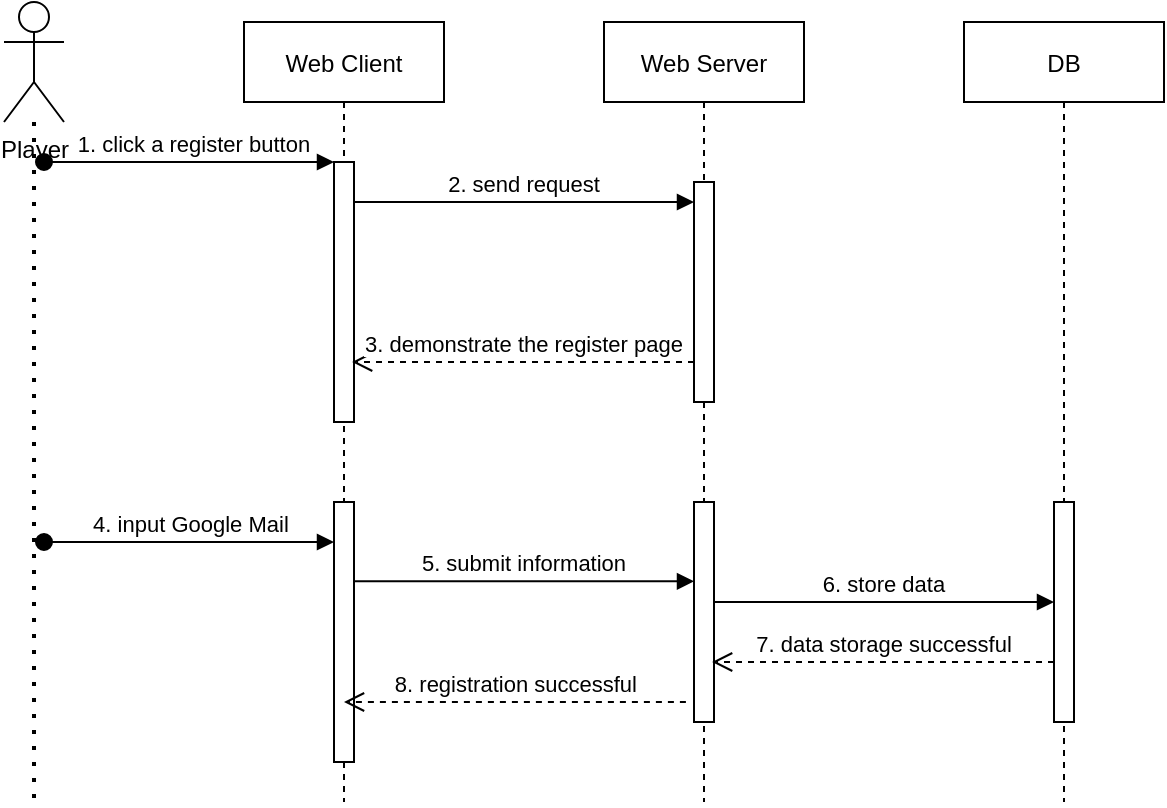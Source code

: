 <mxfile version="15.8.7" type="device"><diagram id="kgpKYQtTHZ0yAKxKKP6v" name="Page-1"><mxGraphModel dx="1261" dy="582" grid="1" gridSize="10" guides="1" tooltips="1" connect="1" arrows="1" fold="1" page="1" pageScale="1" pageWidth="850" pageHeight="1100" math="0" shadow="0"><root><mxCell id="0"/><mxCell id="1" parent="0"/><mxCell id="-E38IeczvDhowNr_D046-1" value="Web Client" style="shape=umlLifeline;perimeter=lifelinePerimeter;container=1;collapsible=0;recursiveResize=0;rounded=0;shadow=0;strokeWidth=1;" vertex="1" parent="1"><mxGeometry x="120" y="80" width="100" height="390" as="geometry"/></mxCell><mxCell id="-E38IeczvDhowNr_D046-2" value="" style="points=[];perimeter=orthogonalPerimeter;rounded=0;shadow=0;strokeWidth=1;" vertex="1" parent="-E38IeczvDhowNr_D046-1"><mxGeometry x="45" y="70" width="10" height="130" as="geometry"/></mxCell><mxCell id="-E38IeczvDhowNr_D046-3" value="1. click a register button" style="verticalAlign=bottom;startArrow=oval;endArrow=block;startSize=8;shadow=0;strokeWidth=1;" edge="1" parent="-E38IeczvDhowNr_D046-1" target="-E38IeczvDhowNr_D046-2"><mxGeometry x="0.037" relative="1" as="geometry"><mxPoint x="-100" y="70" as="sourcePoint"/><mxPoint as="offset"/></mxGeometry></mxCell><mxCell id="-E38IeczvDhowNr_D046-22" value="" style="points=[];perimeter=orthogonalPerimeter;rounded=0;shadow=0;strokeWidth=1;" vertex="1" parent="-E38IeczvDhowNr_D046-1"><mxGeometry x="45" y="240" width="10" height="130" as="geometry"/></mxCell><mxCell id="-E38IeczvDhowNr_D046-7" value="Web Server" style="shape=umlLifeline;perimeter=lifelinePerimeter;container=1;collapsible=0;recursiveResize=0;rounded=0;shadow=0;strokeWidth=1;" vertex="1" parent="1"><mxGeometry x="300" y="80" width="100" height="390" as="geometry"/></mxCell><mxCell id="-E38IeczvDhowNr_D046-8" value="" style="points=[];perimeter=orthogonalPerimeter;rounded=0;shadow=0;strokeWidth=1;" vertex="1" parent="-E38IeczvDhowNr_D046-7"><mxGeometry x="45" y="80" width="10" height="110" as="geometry"/></mxCell><mxCell id="-E38IeczvDhowNr_D046-23" value="" style="points=[];perimeter=orthogonalPerimeter;rounded=0;shadow=0;strokeWidth=1;" vertex="1" parent="-E38IeczvDhowNr_D046-7"><mxGeometry x="45" y="240" width="10" height="110" as="geometry"/></mxCell><mxCell id="-E38IeczvDhowNr_D046-25" value="5. submit information" style="verticalAlign=bottom;endArrow=block;entryX=0;entryY=0;shadow=0;strokeWidth=1;" edge="1" parent="-E38IeczvDhowNr_D046-7"><mxGeometry relative="1" as="geometry"><mxPoint x="-125" y="279.66" as="sourcePoint"/><mxPoint x="45" y="279.66" as="targetPoint"/></mxGeometry></mxCell><mxCell id="-E38IeczvDhowNr_D046-15" value="DB" style="shape=umlLifeline;perimeter=lifelinePerimeter;container=1;collapsible=0;recursiveResize=0;rounded=0;shadow=0;strokeWidth=1;" vertex="1" parent="1"><mxGeometry x="480" y="80" width="100" height="390" as="geometry"/></mxCell><mxCell id="-E38IeczvDhowNr_D046-16" value="" style="points=[];perimeter=orthogonalPerimeter;rounded=0;shadow=0;strokeWidth=1;" vertex="1" parent="-E38IeczvDhowNr_D046-15"><mxGeometry x="45" y="240" width="10" height="110" as="geometry"/></mxCell><mxCell id="-E38IeczvDhowNr_D046-17" value="Player" style="shape=umlActor;verticalLabelPosition=bottom;verticalAlign=top;html=1;outlineConnect=0;" vertex="1" parent="1"><mxGeometry y="70" width="30" height="60" as="geometry"/></mxCell><mxCell id="-E38IeczvDhowNr_D046-18" value="" style="endArrow=none;dashed=1;html=1;dashPattern=1 3;strokeWidth=2;rounded=0;" edge="1" parent="1" source="-E38IeczvDhowNr_D046-17"><mxGeometry width="50" height="50" relative="1" as="geometry"><mxPoint y="160" as="sourcePoint"/><mxPoint x="15" y="470" as="targetPoint"/></mxGeometry></mxCell><mxCell id="-E38IeczvDhowNr_D046-20" value="2. send request" style="verticalAlign=bottom;endArrow=block;entryX=0;entryY=0;shadow=0;strokeWidth=1;" edge="1" parent="1"><mxGeometry relative="1" as="geometry"><mxPoint x="175" y="170.0" as="sourcePoint"/><mxPoint x="345" y="170.0" as="targetPoint"/></mxGeometry></mxCell><mxCell id="-E38IeczvDhowNr_D046-21" value="3. demonstrate the register page" style="verticalAlign=bottom;endArrow=open;dashed=1;endSize=8;shadow=0;strokeWidth=1;entryX=0.905;entryY=0.416;entryDx=0;entryDy=0;entryPerimeter=0;" edge="1" parent="1"><mxGeometry x="-0.006" relative="1" as="geometry"><mxPoint x="174.05" y="250" as="targetPoint"/><mxPoint x="345" y="250" as="sourcePoint"/><mxPoint as="offset"/></mxGeometry></mxCell><mxCell id="-E38IeczvDhowNr_D046-24" value="4. input Google Mail " style="verticalAlign=bottom;startArrow=oval;endArrow=block;startSize=8;shadow=0;strokeWidth=1;" edge="1" parent="1"><mxGeometry x="0.037" relative="1" as="geometry"><mxPoint x="20.0" y="340.0" as="sourcePoint"/><mxPoint as="offset"/><mxPoint x="165" y="340.0" as="targetPoint"/></mxGeometry></mxCell><mxCell id="-E38IeczvDhowNr_D046-26" value="6. store data" style="verticalAlign=bottom;endArrow=block;entryX=0;entryY=0;shadow=0;strokeWidth=1;" edge="1" parent="1"><mxGeometry relative="1" as="geometry"><mxPoint x="355" y="370.0" as="sourcePoint"/><mxPoint x="525" y="370.0" as="targetPoint"/></mxGeometry></mxCell><mxCell id="-E38IeczvDhowNr_D046-27" value="7. data storage successful" style="verticalAlign=bottom;endArrow=open;dashed=1;endSize=8;shadow=0;strokeWidth=1;entryX=0.905;entryY=0.416;entryDx=0;entryDy=0;entryPerimeter=0;" edge="1" parent="1"><mxGeometry x="-0.006" relative="1" as="geometry"><mxPoint x="354.05" y="400.0" as="targetPoint"/><mxPoint x="525" y="400.0" as="sourcePoint"/><mxPoint as="offset"/></mxGeometry></mxCell><mxCell id="-E38IeczvDhowNr_D046-28" value="8. registration successful" style="verticalAlign=bottom;endArrow=open;dashed=1;endSize=8;shadow=0;strokeWidth=1;entryX=0.905;entryY=0.416;entryDx=0;entryDy=0;entryPerimeter=0;" edge="1" parent="1"><mxGeometry x="-0.006" relative="1" as="geometry"><mxPoint x="170.0" y="420.0" as="targetPoint"/><mxPoint x="340.95" y="420.0" as="sourcePoint"/><mxPoint as="offset"/></mxGeometry></mxCell></root></mxGraphModel></diagram></mxfile>